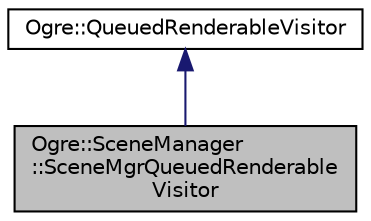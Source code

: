 digraph "Ogre::SceneManager::SceneMgrQueuedRenderableVisitor"
{
  bgcolor="transparent";
  edge [fontname="Helvetica",fontsize="10",labelfontname="Helvetica",labelfontsize="10"];
  node [fontname="Helvetica",fontsize="10",shape=record];
  Node0 [label="Ogre::SceneManager\l::SceneMgrQueuedRenderable\lVisitor",height=0.2,width=0.4,color="black", fillcolor="grey75", style="filled", fontcolor="black"];
  Node1 -> Node0 [dir="back",color="midnightblue",fontsize="10",style="solid",fontname="Helvetica"];
  Node1 [label="Ogre::QueuedRenderableVisitor",height=0.2,width=0.4,color="black",URL="$class_ogre_1_1_queued_renderable_visitor.html",tooltip="Visitor interface for items in a QueuedRenderableCollection. "];
}
